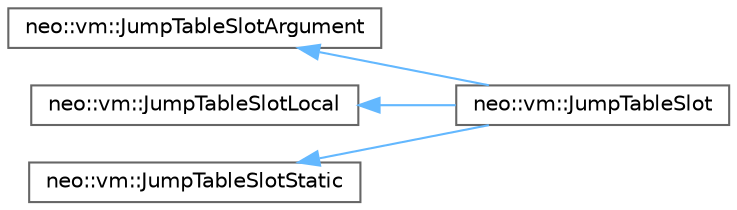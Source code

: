 digraph "Graphical Class Hierarchy"
{
 // LATEX_PDF_SIZE
  bgcolor="transparent";
  edge [fontname=Helvetica,fontsize=10,labelfontname=Helvetica,labelfontsize=10];
  node [fontname=Helvetica,fontsize=10,shape=box,height=0.2,width=0.4];
  rankdir="LR";
  Node0 [id="Node000000",label="neo::vm::JumpTableSlotArgument",height=0.2,width=0.4,color="grey40", fillcolor="white", style="filled",URL="$classneo_1_1vm_1_1_jump_table_slot_argument.html",tooltip="Argument-related slot opcode handlers for the JumpTable."];
  Node0 -> Node1 [id="edge310_Node000000_Node000001",dir="back",color="steelblue1",style="solid",tooltip=" "];
  Node1 [id="Node000001",label="neo::vm::JumpTableSlot",height=0.2,width=0.4,color="grey40", fillcolor="white", style="filled",URL="$classneo_1_1vm_1_1_jump_table_slot.html",tooltip="Slot-related opcode handlers for the JumpTable."];
  Node2 [id="Node000002",label="neo::vm::JumpTableSlotLocal",height=0.2,width=0.4,color="grey40", fillcolor="white", style="filled",URL="$classneo_1_1vm_1_1_jump_table_slot_local.html",tooltip="Local variable-related slot opcode handlers for the JumpTable."];
  Node2 -> Node1 [id="edge311_Node000002_Node000001",dir="back",color="steelblue1",style="solid",tooltip=" "];
  Node3 [id="Node000003",label="neo::vm::JumpTableSlotStatic",height=0.2,width=0.4,color="grey40", fillcolor="white", style="filled",URL="$classneo_1_1vm_1_1_jump_table_slot_static.html",tooltip="Static field-related slot opcode handlers for the JumpTable."];
  Node3 -> Node1 [id="edge312_Node000003_Node000001",dir="back",color="steelblue1",style="solid",tooltip=" "];
}

